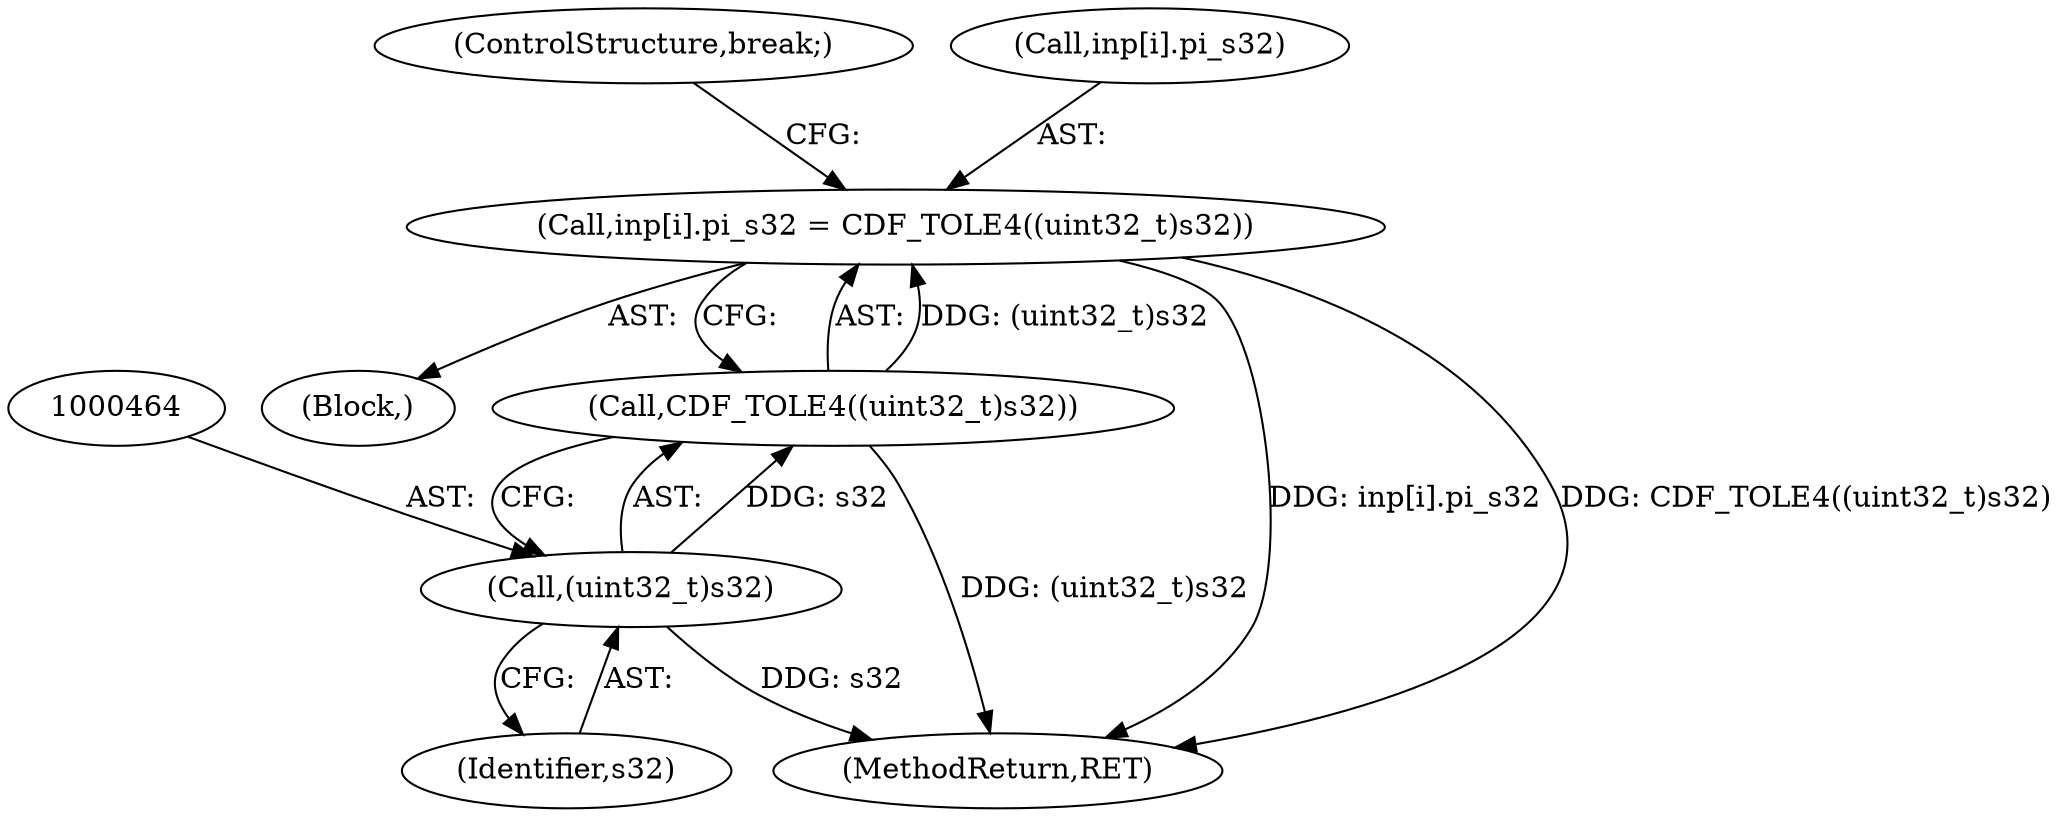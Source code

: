 digraph "0_file_f97486ef5dc3e8735440edc4fc8808c63e1a3ef0@pointer" {
"1000456" [label="(Call,inp[i].pi_s32 = CDF_TOLE4((uint32_t)s32))"];
"1000462" [label="(Call,CDF_TOLE4((uint32_t)s32))"];
"1000463" [label="(Call,(uint32_t)s32)"];
"1000465" [label="(Identifier,s32)"];
"1000466" [label="(ControlStructure,break;)"];
"1000456" [label="(Call,inp[i].pi_s32 = CDF_TOLE4((uint32_t)s32))"];
"1000457" [label="(Call,inp[i].pi_s32)"];
"1000401" [label="(Block,)"];
"1000853" [label="(MethodReturn,RET)"];
"1000463" [label="(Call,(uint32_t)s32)"];
"1000462" [label="(Call,CDF_TOLE4((uint32_t)s32))"];
"1000456" -> "1000401"  [label="AST: "];
"1000456" -> "1000462"  [label="CFG: "];
"1000457" -> "1000456"  [label="AST: "];
"1000462" -> "1000456"  [label="AST: "];
"1000466" -> "1000456"  [label="CFG: "];
"1000456" -> "1000853"  [label="DDG: inp[i].pi_s32"];
"1000456" -> "1000853"  [label="DDG: CDF_TOLE4((uint32_t)s32)"];
"1000462" -> "1000456"  [label="DDG: (uint32_t)s32"];
"1000462" -> "1000463"  [label="CFG: "];
"1000463" -> "1000462"  [label="AST: "];
"1000462" -> "1000853"  [label="DDG: (uint32_t)s32"];
"1000463" -> "1000462"  [label="DDG: s32"];
"1000463" -> "1000465"  [label="CFG: "];
"1000464" -> "1000463"  [label="AST: "];
"1000465" -> "1000463"  [label="AST: "];
"1000463" -> "1000853"  [label="DDG: s32"];
}
